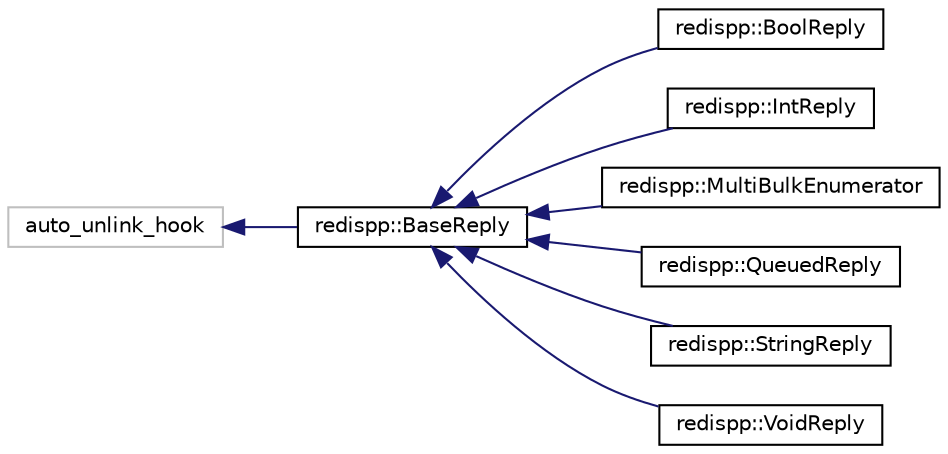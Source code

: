 digraph "Graphical Class Hierarchy"
{
  edge [fontname="Helvetica",fontsize="10",labelfontname="Helvetica",labelfontsize="10"];
  node [fontname="Helvetica",fontsize="10",shape=record];
  rankdir="LR";
  Node44 [label="auto_unlink_hook",height=0.2,width=0.4,color="grey75", fillcolor="white", style="filled"];
  Node44 -> Node0 [dir="back",color="midnightblue",fontsize="10",style="solid",fontname="Helvetica"];
  Node0 [label="redispp::BaseReply",height=0.2,width=0.4,color="black", fillcolor="white", style="filled",URL="$classredispp_1_1_base_reply.html"];
  Node0 -> Node1 [dir="back",color="midnightblue",fontsize="10",style="solid",fontname="Helvetica"];
  Node1 [label="redispp::BoolReply",height=0.2,width=0.4,color="black", fillcolor="white", style="filled",URL="$classredispp_1_1_bool_reply.html"];
  Node0 -> Node2 [dir="back",color="midnightblue",fontsize="10",style="solid",fontname="Helvetica"];
  Node2 [label="redispp::IntReply",height=0.2,width=0.4,color="black", fillcolor="white", style="filled",URL="$classredispp_1_1_int_reply.html"];
  Node0 -> Node3 [dir="back",color="midnightblue",fontsize="10",style="solid",fontname="Helvetica"];
  Node3 [label="redispp::MultiBulkEnumerator",height=0.2,width=0.4,color="black", fillcolor="white", style="filled",URL="$classredispp_1_1_multi_bulk_enumerator.html"];
  Node0 -> Node4 [dir="back",color="midnightblue",fontsize="10",style="solid",fontname="Helvetica"];
  Node4 [label="redispp::QueuedReply",height=0.2,width=0.4,color="black", fillcolor="white", style="filled",URL="$classredispp_1_1_queued_reply.html"];
  Node0 -> Node5 [dir="back",color="midnightblue",fontsize="10",style="solid",fontname="Helvetica"];
  Node5 [label="redispp::StringReply",height=0.2,width=0.4,color="black", fillcolor="white", style="filled",URL="$classredispp_1_1_string_reply.html"];
  Node0 -> Node6 [dir="back",color="midnightblue",fontsize="10",style="solid",fontname="Helvetica"];
  Node6 [label="redispp::VoidReply",height=0.2,width=0.4,color="black", fillcolor="white", style="filled",URL="$classredispp_1_1_void_reply.html"];
}
